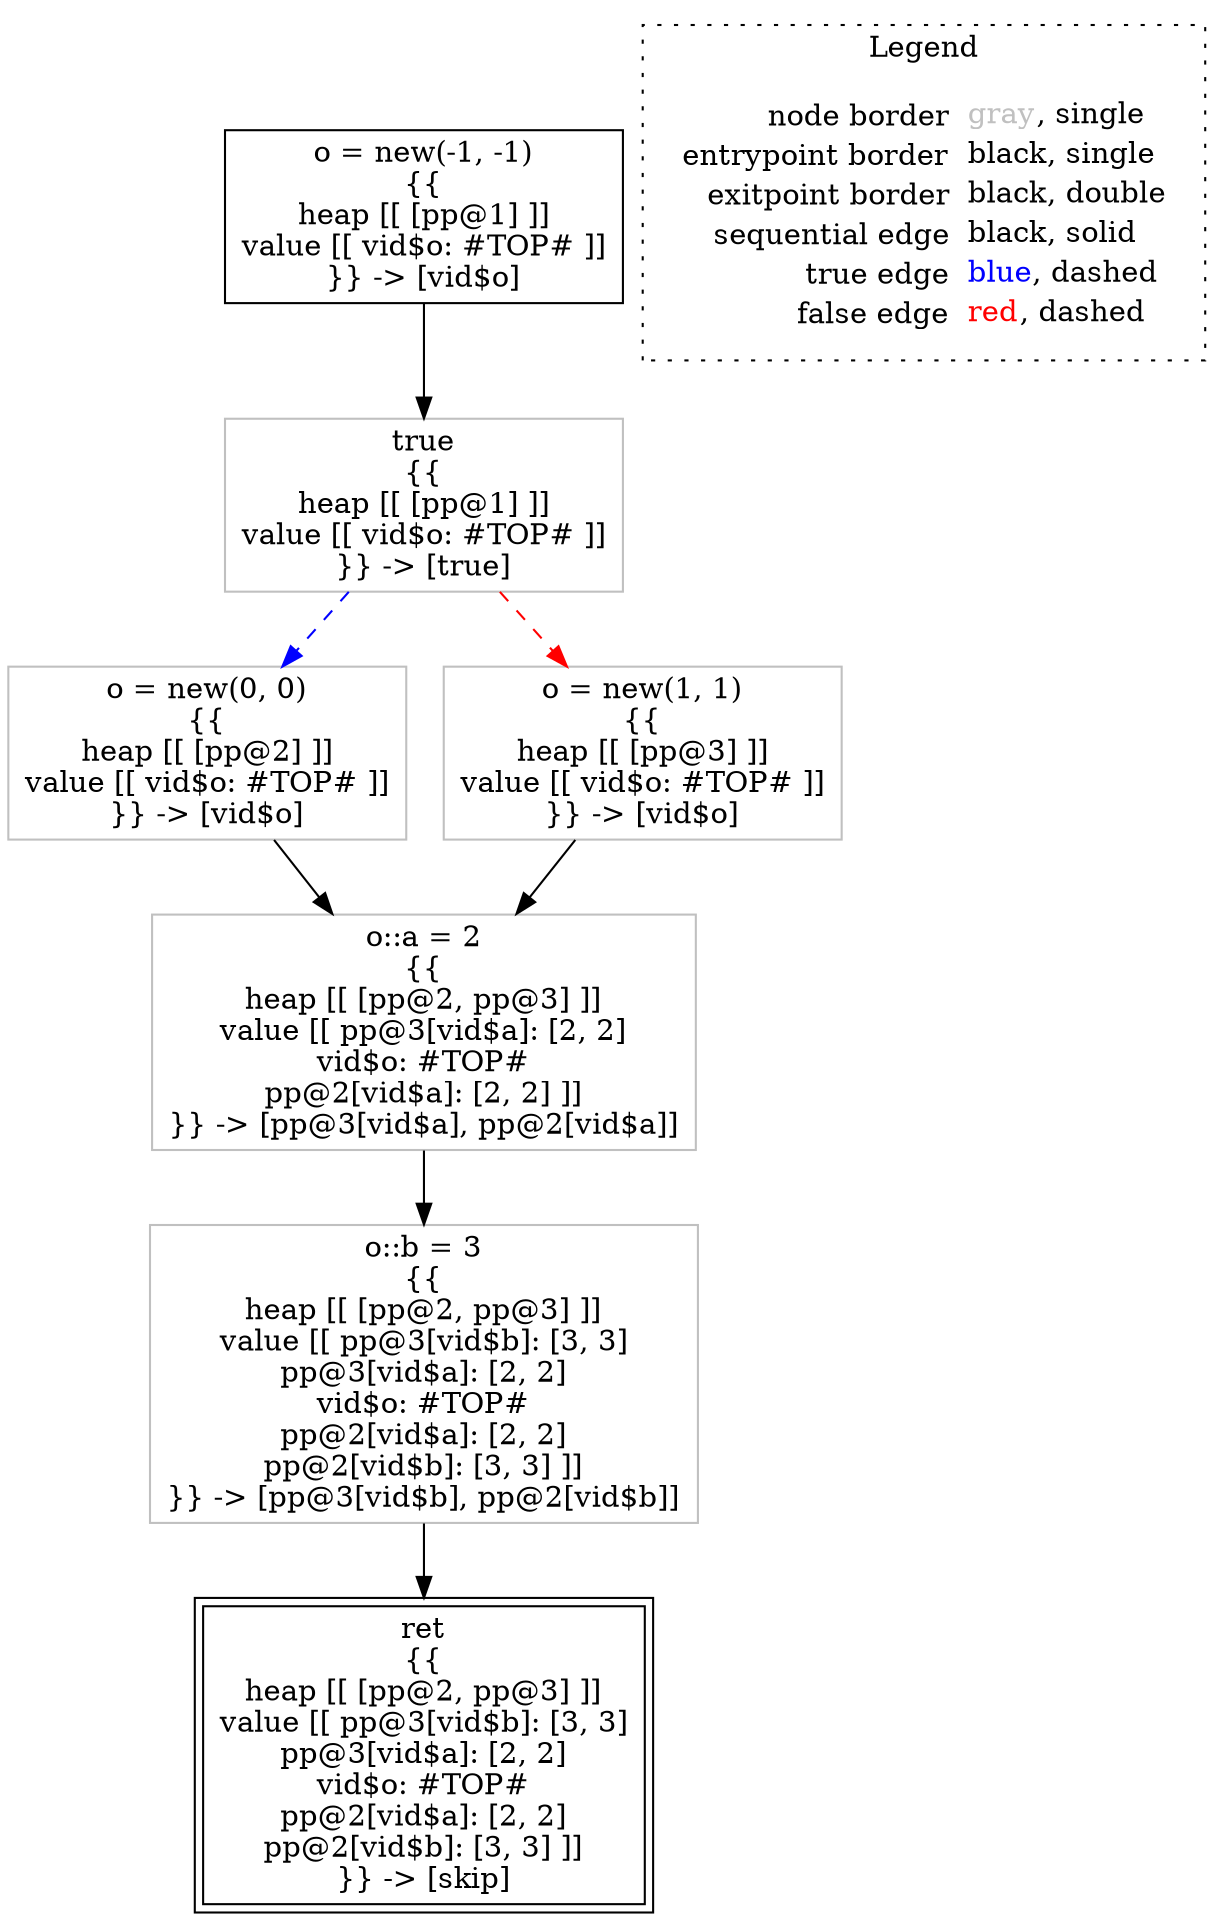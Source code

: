 digraph {
	"node0" [shape="rect",color="black",label=<o = new(-1, -1)<BR/>{{<BR/>heap [[ [pp@1] ]]<BR/>value [[ vid$o: #TOP# ]]<BR/>}} -&gt; [vid$o]>];
	"node1" [shape="rect",color="gray",label=<o::a = 2<BR/>{{<BR/>heap [[ [pp@2, pp@3] ]]<BR/>value [[ pp@3[vid$a]: [2, 2]<BR/>vid$o: #TOP#<BR/>pp@2[vid$a]: [2, 2] ]]<BR/>}} -&gt; [pp@3[vid$a], pp@2[vid$a]]>];
	"node2" [shape="rect",color="gray",label=<true<BR/>{{<BR/>heap [[ [pp@1] ]]<BR/>value [[ vid$o: #TOP# ]]<BR/>}} -&gt; [true]>];
	"node3" [shape="rect",color="gray",label=<o = new(0, 0)<BR/>{{<BR/>heap [[ [pp@2] ]]<BR/>value [[ vid$o: #TOP# ]]<BR/>}} -&gt; [vid$o]>];
	"node4" [shape="rect",color="black",peripheries="2",label=<ret<BR/>{{<BR/>heap [[ [pp@2, pp@3] ]]<BR/>value [[ pp@3[vid$b]: [3, 3]<BR/>pp@3[vid$a]: [2, 2]<BR/>vid$o: #TOP#<BR/>pp@2[vid$a]: [2, 2]<BR/>pp@2[vid$b]: [3, 3] ]]<BR/>}} -&gt; [skip]>];
	"node5" [shape="rect",color="gray",label=<o::b = 3<BR/>{{<BR/>heap [[ [pp@2, pp@3] ]]<BR/>value [[ pp@3[vid$b]: [3, 3]<BR/>pp@3[vid$a]: [2, 2]<BR/>vid$o: #TOP#<BR/>pp@2[vid$a]: [2, 2]<BR/>pp@2[vid$b]: [3, 3] ]]<BR/>}} -&gt; [pp@3[vid$b], pp@2[vid$b]]>];
	"node6" [shape="rect",color="gray",label=<o = new(1, 1)<BR/>{{<BR/>heap [[ [pp@3] ]]<BR/>value [[ vid$o: #TOP# ]]<BR/>}} -&gt; [vid$o]>];
	"node1" -> "node5" [color="black"];
	"node2" -> "node3" [color="blue",style="dashed"];
	"node2" -> "node6" [color="red",style="dashed"];
	"node3" -> "node1" [color="black"];
	"node5" -> "node4" [color="black"];
	"node0" -> "node2" [color="black"];
	"node6" -> "node1" [color="black"];
subgraph cluster_legend {
	label="Legend";
	style=dotted;
	node [shape=plaintext];
	"legend" [label=<<table border="0" cellpadding="2" cellspacing="0" cellborder="0"><tr><td align="right">node border&nbsp;</td><td align="left"><font color="gray">gray</font>, single</td></tr><tr><td align="right">entrypoint border&nbsp;</td><td align="left"><font color="black">black</font>, single</td></tr><tr><td align="right">exitpoint border&nbsp;</td><td align="left"><font color="black">black</font>, double</td></tr><tr><td align="right">sequential edge&nbsp;</td><td align="left"><font color="black">black</font>, solid</td></tr><tr><td align="right">true edge&nbsp;</td><td align="left"><font color="blue">blue</font>, dashed</td></tr><tr><td align="right">false edge&nbsp;</td><td align="left"><font color="red">red</font>, dashed</td></tr></table>>];
}

}
